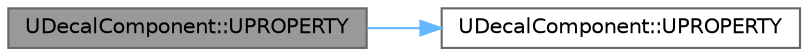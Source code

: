 digraph "UDecalComponent::UPROPERTY"
{
 // INTERACTIVE_SVG=YES
 // LATEX_PDF_SIZE
  bgcolor="transparent";
  edge [fontname=Helvetica,fontsize=10,labelfontname=Helvetica,labelfontsize=10];
  node [fontname=Helvetica,fontsize=10,shape=box,height=0.2,width=0.4];
  rankdir="LR";
  Node1 [id="Node000001",label="UDecalComponent::UPROPERTY",height=0.2,width=0.4,color="gray40", fillcolor="grey60", style="filled", fontcolor="black",tooltip="Decal size in local space (does not include the component scale), technically redundant but there for..."];
  Node1 -> Node2 [id="edge1_Node000001_Node000002",color="steelblue1",style="solid",tooltip=" "];
  Node2 [id="Node000002",label="UDecalComponent::UPROPERTY",height=0.2,width=0.4,color="grey40", fillcolor="white", style="filled",URL="$d9/dcd/classUDecalComponent.html#acf32317887dcd4fad9b71f00de516505",tooltip="Decal material."];
}
